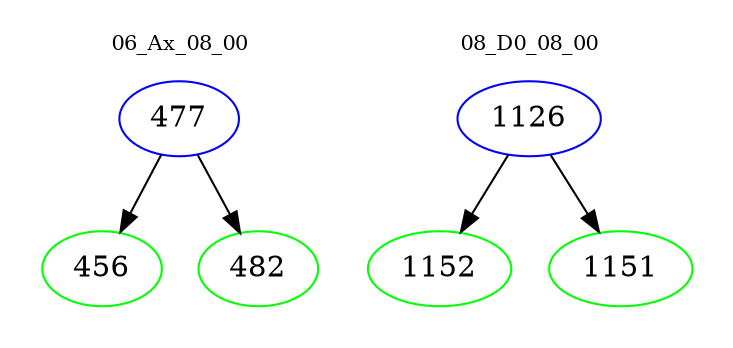 digraph{
subgraph cluster_0 {
color = white
label = "06_Ax_08_00";
fontsize=10;
T0_477 [label="477", color="blue"]
T0_477 -> T0_456 [color="black"]
T0_456 [label="456", color="green"]
T0_477 -> T0_482 [color="black"]
T0_482 [label="482", color="green"]
}
subgraph cluster_1 {
color = white
label = "08_D0_08_00";
fontsize=10;
T1_1126 [label="1126", color="blue"]
T1_1126 -> T1_1152 [color="black"]
T1_1152 [label="1152", color="green"]
T1_1126 -> T1_1151 [color="black"]
T1_1151 [label="1151", color="green"]
}
}
